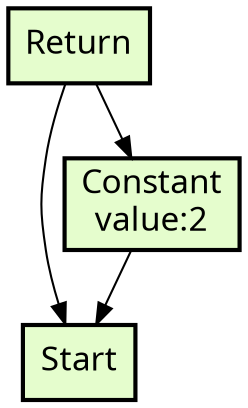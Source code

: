 digraph G {
	node [fontname = "Fira Code" fontsize = 16
	style = filled fillcolor = "#E5FDCD" penwidth = 2]
	edge [fontname = "Fira Code" fontsize = 12]
	0 [label="Start" shape=box]
	1 [label="Constant\nvalue:2" shape=box]
	2 [label="Return" shape=box]
	1 -> 0
	2 -> 0
	2 -> 1
}
